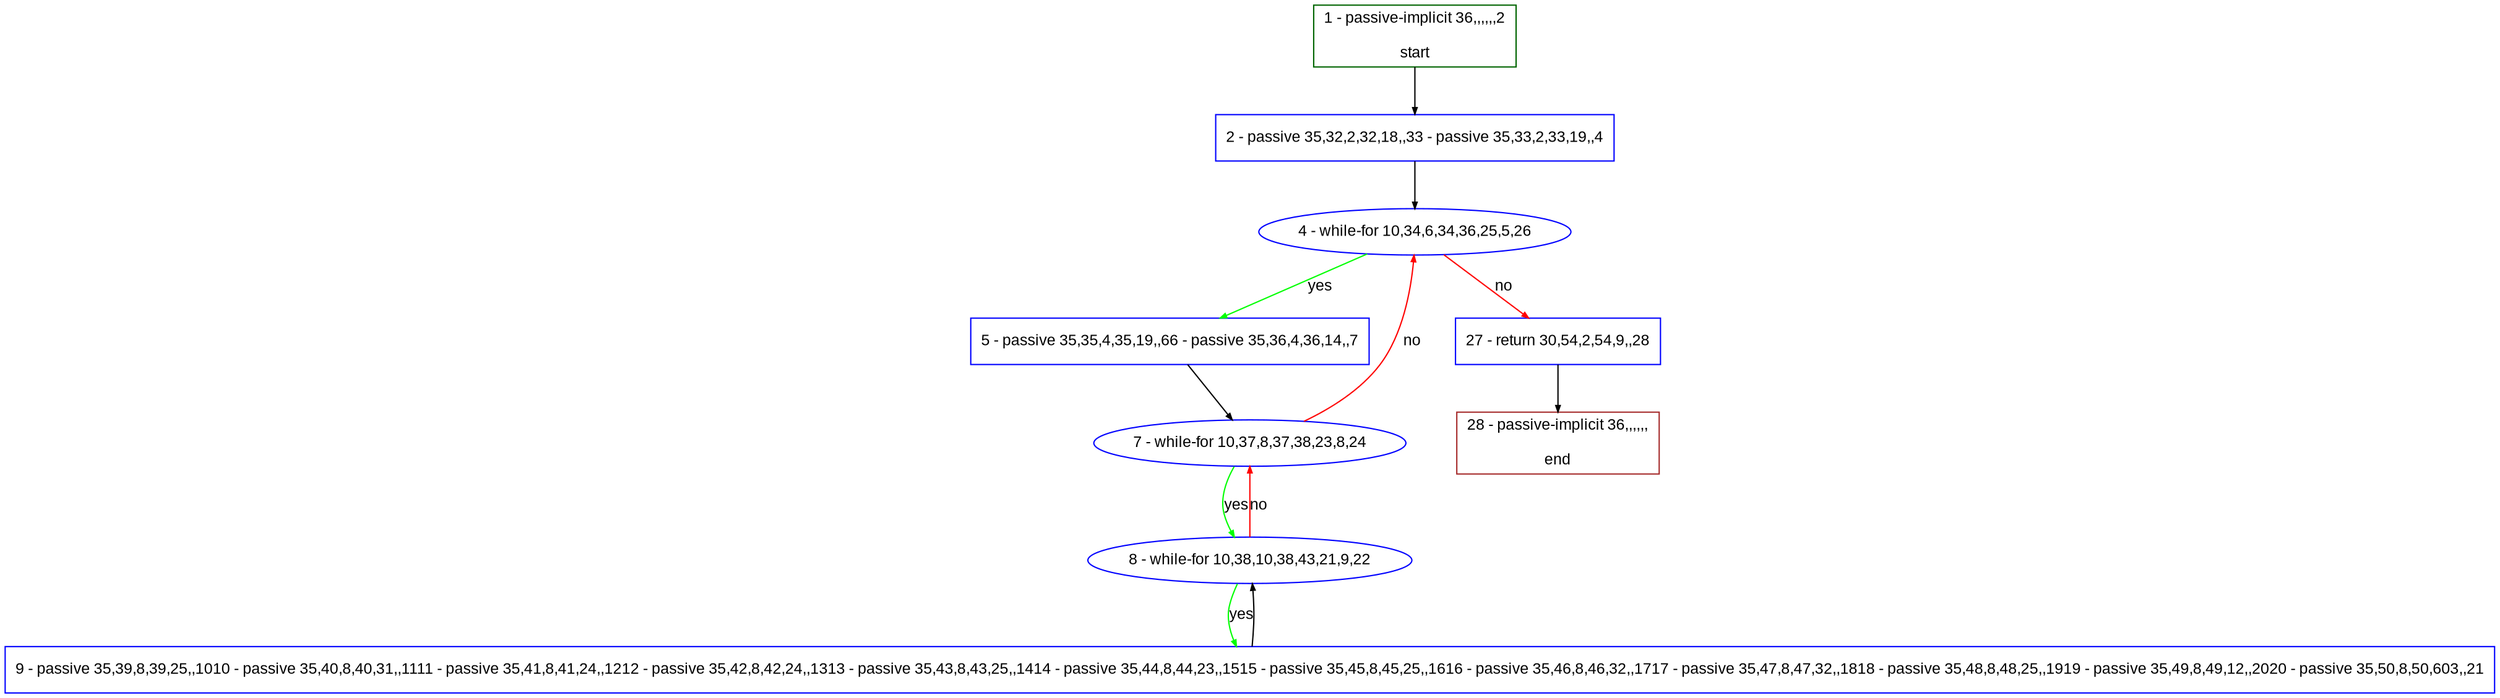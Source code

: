 digraph "" {
  graph [pack="true", label="", fontsize="12", packmode="clust", fontname="Arial", fillcolor="#FFFFCC", bgcolor="white", style="rounded,filled", compound="true"];
  node [node_initialized="no", label="", color="grey", fontsize="12", fillcolor="white", fontname="Arial", style="filled", shape="rectangle", compound="true", fixedsize="false"];
  edge [fontcolor="black", arrowhead="normal", arrowtail="none", arrowsize="0.5", ltail="", label="", color="black", fontsize="12", lhead="", fontname="Arial", dir="forward", compound="true"];
  __N1 [label="2 - passive 35,32,2,32,18,,33 - passive 35,33,2,33,19,,4", color="#0000ff", fillcolor="#ffffff", style="filled", shape="box"];
  __N2 [label="1 - passive-implicit 36,,,,,,2\n\nstart", color="#006400", fillcolor="#ffffff", style="filled", shape="box"];
  __N3 [label="4 - while-for 10,34,6,34,36,25,5,26", color="#0000ff", fillcolor="#ffffff", style="filled", shape="oval"];
  __N4 [label="5 - passive 35,35,4,35,19,,66 - passive 35,36,4,36,14,,7", color="#0000ff", fillcolor="#ffffff", style="filled", shape="box"];
  __N5 [label="27 - return 30,54,2,54,9,,28", color="#0000ff", fillcolor="#ffffff", style="filled", shape="box"];
  __N6 [label="7 - while-for 10,37,8,37,38,23,8,24", color="#0000ff", fillcolor="#ffffff", style="filled", shape="oval"];
  __N7 [label="8 - while-for 10,38,10,38,43,21,9,22", color="#0000ff", fillcolor="#ffffff", style="filled", shape="oval"];
  __N8 [label="9 - passive 35,39,8,39,25,,1010 - passive 35,40,8,40,31,,1111 - passive 35,41,8,41,24,,1212 - passive 35,42,8,42,24,,1313 - passive 35,43,8,43,25,,1414 - passive 35,44,8,44,23,,1515 - passive 35,45,8,45,25,,1616 - passive 35,46,8,46,32,,1717 - passive 35,47,8,47,32,,1818 - passive 35,48,8,48,25,,1919 - passive 35,49,8,49,12,,2020 - passive 35,50,8,50,603,,21", color="#0000ff", fillcolor="#ffffff", style="filled", shape="box"];
  __N9 [label="28 - passive-implicit 36,,,,,,\n\nend", color="#a52a2a", fillcolor="#ffffff", style="filled", shape="box"];
  __N2 -> __N1 [arrowhead="normal", arrowtail="none", color="#000000", label="", dir="forward"];
  __N1 -> __N3 [arrowhead="normal", arrowtail="none", color="#000000", label="", dir="forward"];
  __N3 -> __N4 [arrowhead="normal", arrowtail="none", color="#00ff00", label="yes", dir="forward"];
  __N3 -> __N5 [arrowhead="normal", arrowtail="none", color="#ff0000", label="no", dir="forward"];
  __N4 -> __N6 [arrowhead="normal", arrowtail="none", color="#000000", label="", dir="forward"];
  __N6 -> __N3 [arrowhead="normal", arrowtail="none", color="#ff0000", label="no", dir="forward"];
  __N6 -> __N7 [arrowhead="normal", arrowtail="none", color="#00ff00", label="yes", dir="forward"];
  __N7 -> __N6 [arrowhead="normal", arrowtail="none", color="#ff0000", label="no", dir="forward"];
  __N7 -> __N8 [arrowhead="normal", arrowtail="none", color="#00ff00", label="yes", dir="forward"];
  __N8 -> __N7 [arrowhead="normal", arrowtail="none", color="#000000", label="", dir="forward"];
  __N5 -> __N9 [arrowhead="normal", arrowtail="none", color="#000000", label="", dir="forward"];
}
